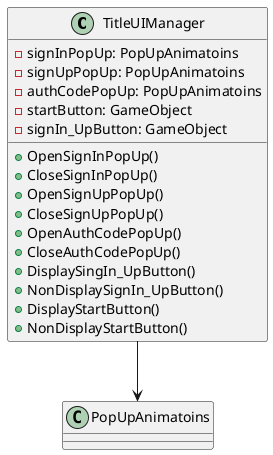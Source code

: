 @startuml
class TitleUIManager {
    - signInPopUp: PopUpAnimatoins
    - signUpPopUp: PopUpAnimatoins
    - authCodePopUp: PopUpAnimatoins
    - startButton: GameObject
    - signIn_UpButton: GameObject
    + OpenSignInPopUp()
    + CloseSignInPopUp()
    + OpenSignUpPopUp()
    + CloseSignUpPopUp()
    + OpenAuthCodePopUp()
    + CloseAuthCodePopUp()
    + DisplaySingIn_UpButton()
    + NonDisplaySignIn_UpButton()
    + DisplayStartButton()
    + NonDisplayStartButton()
}

TitleUIManager --> PopUpAnimatoins
@enduml